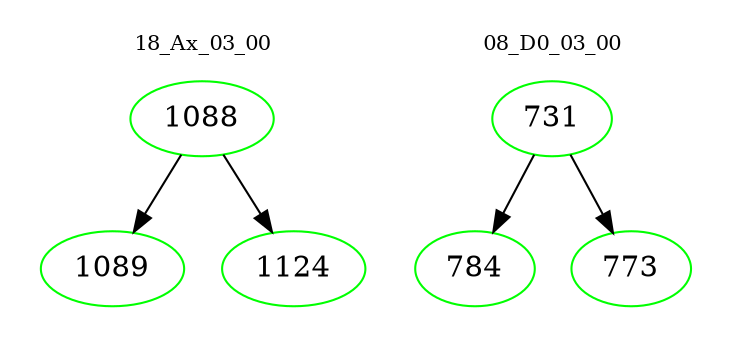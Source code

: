 digraph{
subgraph cluster_0 {
color = white
label = "18_Ax_03_00";
fontsize=10;
T0_1088 [label="1088", color="green"]
T0_1088 -> T0_1089 [color="black"]
T0_1089 [label="1089", color="green"]
T0_1088 -> T0_1124 [color="black"]
T0_1124 [label="1124", color="green"]
}
subgraph cluster_1 {
color = white
label = "08_D0_03_00";
fontsize=10;
T1_731 [label="731", color="green"]
T1_731 -> T1_784 [color="black"]
T1_784 [label="784", color="green"]
T1_731 -> T1_773 [color="black"]
T1_773 [label="773", color="green"]
}
}
